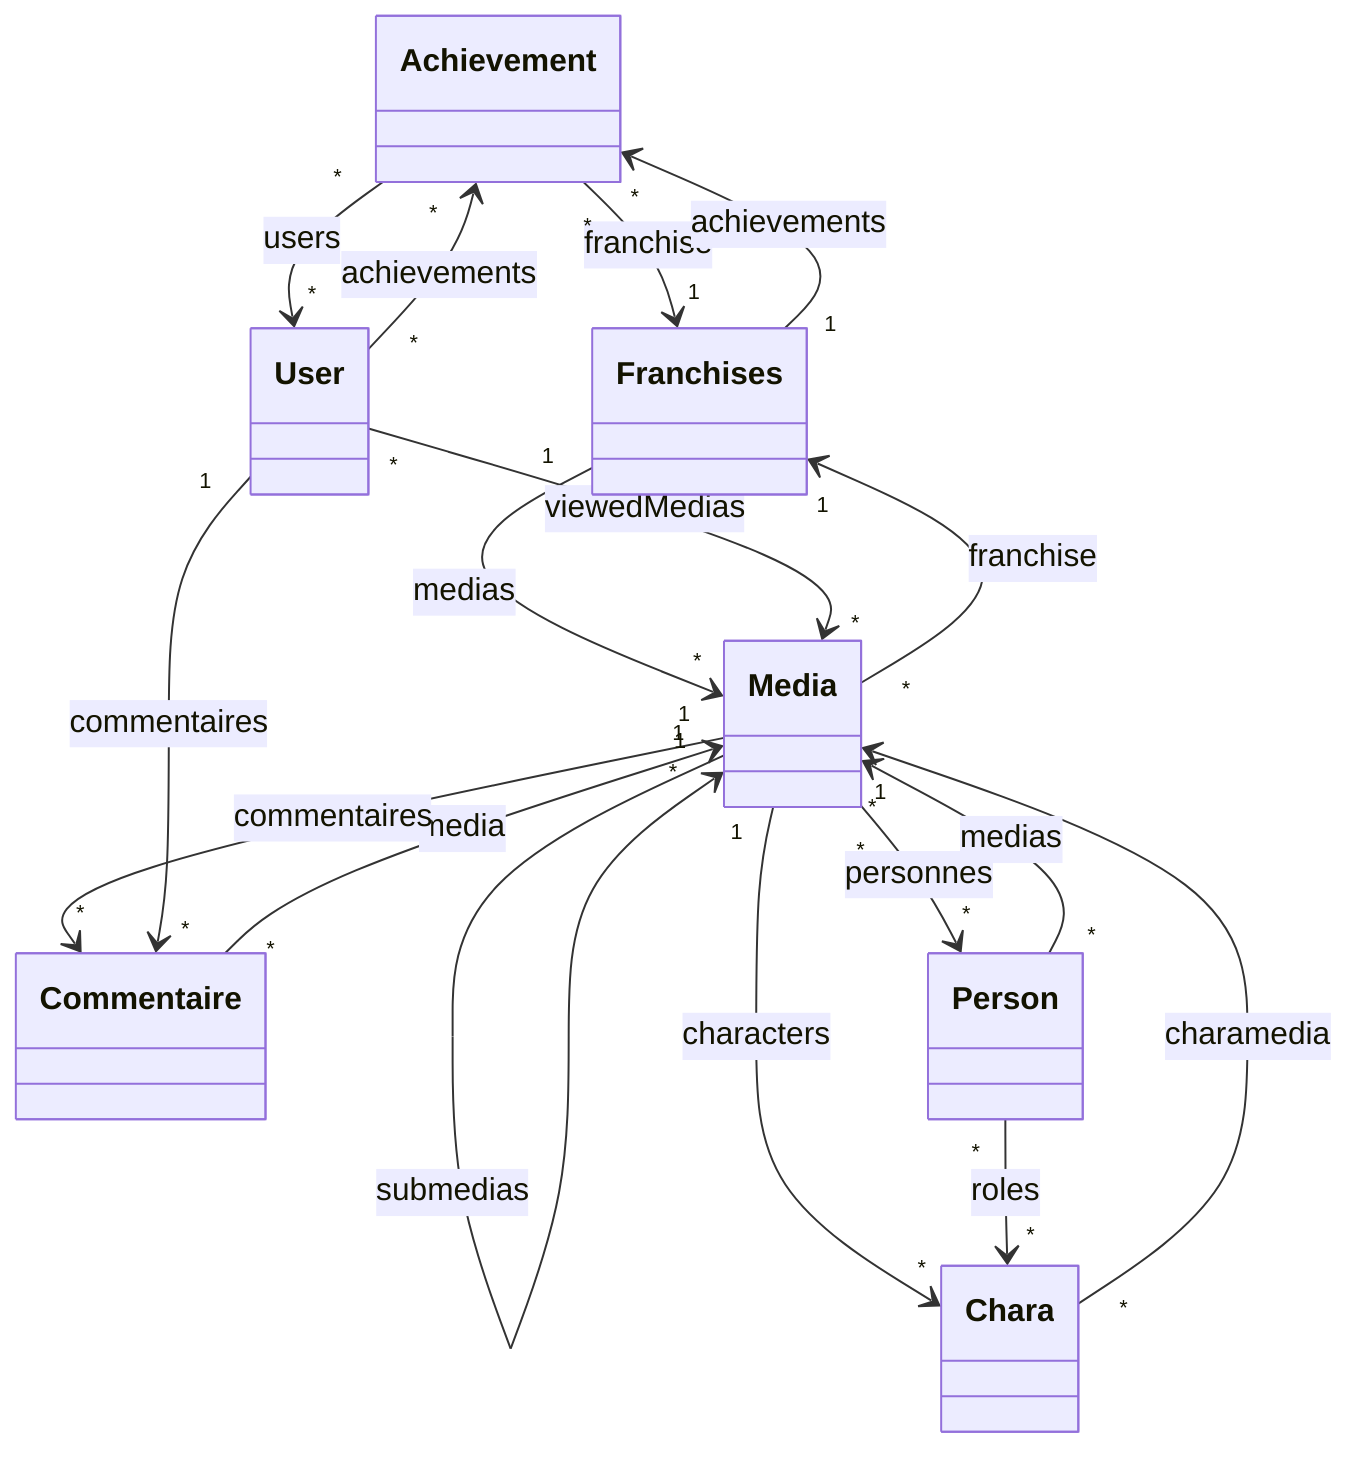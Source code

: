 classDiagram
    class Achievement {
    }
    class Chara {
    }
    class Commentaire {
    }
    class Franchises {
    }
    class Media {
    }
    class Person {
    }
    class User {
    }
    Achievement "*" --> "1" Franchises : franchise
    Achievement "*" --> "*" User : users
    Chara "*" --> "1" Media : charamedia
    Commentaire "*" --> "1" Media : media
    Franchises "1" --> "*" Media : medias
    Franchises "1" --> "*" Achievement : achievements
    Media "*" --> "1" Media : parent
    Media "1" --> "*" Media : submedias
    Media "1" --> "*" Commentaire : commentaires
    Media "*" --> "*" Person : personnes
    Media "*" --> "1" Franchises : franchise
    Media "1" --> "*" Chara : characters
    Person "*" --> "*" Media : medias
    Person "*" --> "*" Chara : roles
    User "*" --> "*" Media : viewedMedias
    User "1" --> "*" Commentaire : commentaires
    User "*" --> "*" Achievement : achievements